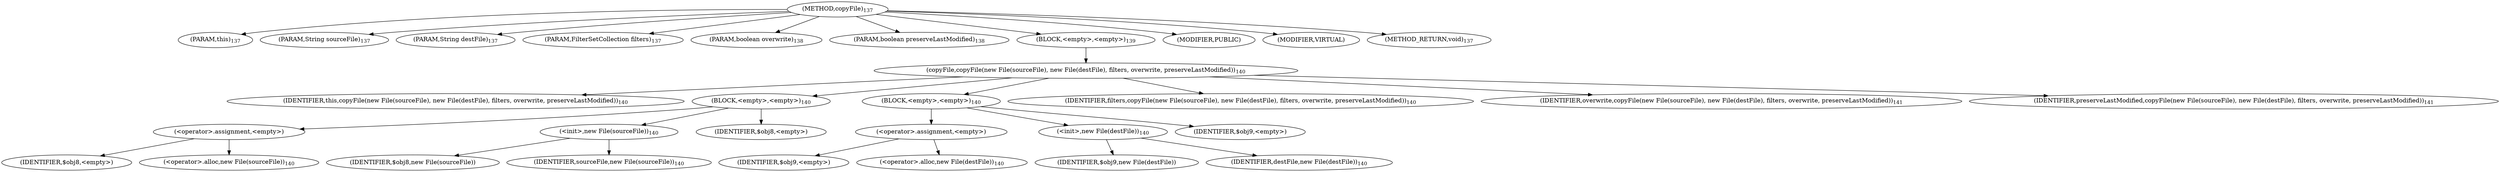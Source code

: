 digraph "copyFile" {  
"180" [label = <(METHOD,copyFile)<SUB>137</SUB>> ]
"12" [label = <(PARAM,this)<SUB>137</SUB>> ]
"181" [label = <(PARAM,String sourceFile)<SUB>137</SUB>> ]
"182" [label = <(PARAM,String destFile)<SUB>137</SUB>> ]
"183" [label = <(PARAM,FilterSetCollection filters)<SUB>137</SUB>> ]
"184" [label = <(PARAM,boolean overwrite)<SUB>138</SUB>> ]
"185" [label = <(PARAM,boolean preserveLastModified)<SUB>138</SUB>> ]
"186" [label = <(BLOCK,&lt;empty&gt;,&lt;empty&gt;)<SUB>139</SUB>> ]
"187" [label = <(copyFile,copyFile(new File(sourceFile), new File(destFile), filters, overwrite, preserveLastModified))<SUB>140</SUB>> ]
"11" [label = <(IDENTIFIER,this,copyFile(new File(sourceFile), new File(destFile), filters, overwrite, preserveLastModified))<SUB>140</SUB>> ]
"188" [label = <(BLOCK,&lt;empty&gt;,&lt;empty&gt;)<SUB>140</SUB>> ]
"189" [label = <(&lt;operator&gt;.assignment,&lt;empty&gt;)> ]
"190" [label = <(IDENTIFIER,$obj8,&lt;empty&gt;)> ]
"191" [label = <(&lt;operator&gt;.alloc,new File(sourceFile))<SUB>140</SUB>> ]
"192" [label = <(&lt;init&gt;,new File(sourceFile))<SUB>140</SUB>> ]
"193" [label = <(IDENTIFIER,$obj8,new File(sourceFile))> ]
"194" [label = <(IDENTIFIER,sourceFile,new File(sourceFile))<SUB>140</SUB>> ]
"195" [label = <(IDENTIFIER,$obj8,&lt;empty&gt;)> ]
"196" [label = <(BLOCK,&lt;empty&gt;,&lt;empty&gt;)<SUB>140</SUB>> ]
"197" [label = <(&lt;operator&gt;.assignment,&lt;empty&gt;)> ]
"198" [label = <(IDENTIFIER,$obj9,&lt;empty&gt;)> ]
"199" [label = <(&lt;operator&gt;.alloc,new File(destFile))<SUB>140</SUB>> ]
"200" [label = <(&lt;init&gt;,new File(destFile))<SUB>140</SUB>> ]
"201" [label = <(IDENTIFIER,$obj9,new File(destFile))> ]
"202" [label = <(IDENTIFIER,destFile,new File(destFile))<SUB>140</SUB>> ]
"203" [label = <(IDENTIFIER,$obj9,&lt;empty&gt;)> ]
"204" [label = <(IDENTIFIER,filters,copyFile(new File(sourceFile), new File(destFile), filters, overwrite, preserveLastModified))<SUB>140</SUB>> ]
"205" [label = <(IDENTIFIER,overwrite,copyFile(new File(sourceFile), new File(destFile), filters, overwrite, preserveLastModified))<SUB>141</SUB>> ]
"206" [label = <(IDENTIFIER,preserveLastModified,copyFile(new File(sourceFile), new File(destFile), filters, overwrite, preserveLastModified))<SUB>141</SUB>> ]
"207" [label = <(MODIFIER,PUBLIC)> ]
"208" [label = <(MODIFIER,VIRTUAL)> ]
"209" [label = <(METHOD_RETURN,void)<SUB>137</SUB>> ]
  "180" -> "12" 
  "180" -> "181" 
  "180" -> "182" 
  "180" -> "183" 
  "180" -> "184" 
  "180" -> "185" 
  "180" -> "186" 
  "180" -> "207" 
  "180" -> "208" 
  "180" -> "209" 
  "186" -> "187" 
  "187" -> "11" 
  "187" -> "188" 
  "187" -> "196" 
  "187" -> "204" 
  "187" -> "205" 
  "187" -> "206" 
  "188" -> "189" 
  "188" -> "192" 
  "188" -> "195" 
  "189" -> "190" 
  "189" -> "191" 
  "192" -> "193" 
  "192" -> "194" 
  "196" -> "197" 
  "196" -> "200" 
  "196" -> "203" 
  "197" -> "198" 
  "197" -> "199" 
  "200" -> "201" 
  "200" -> "202" 
}
